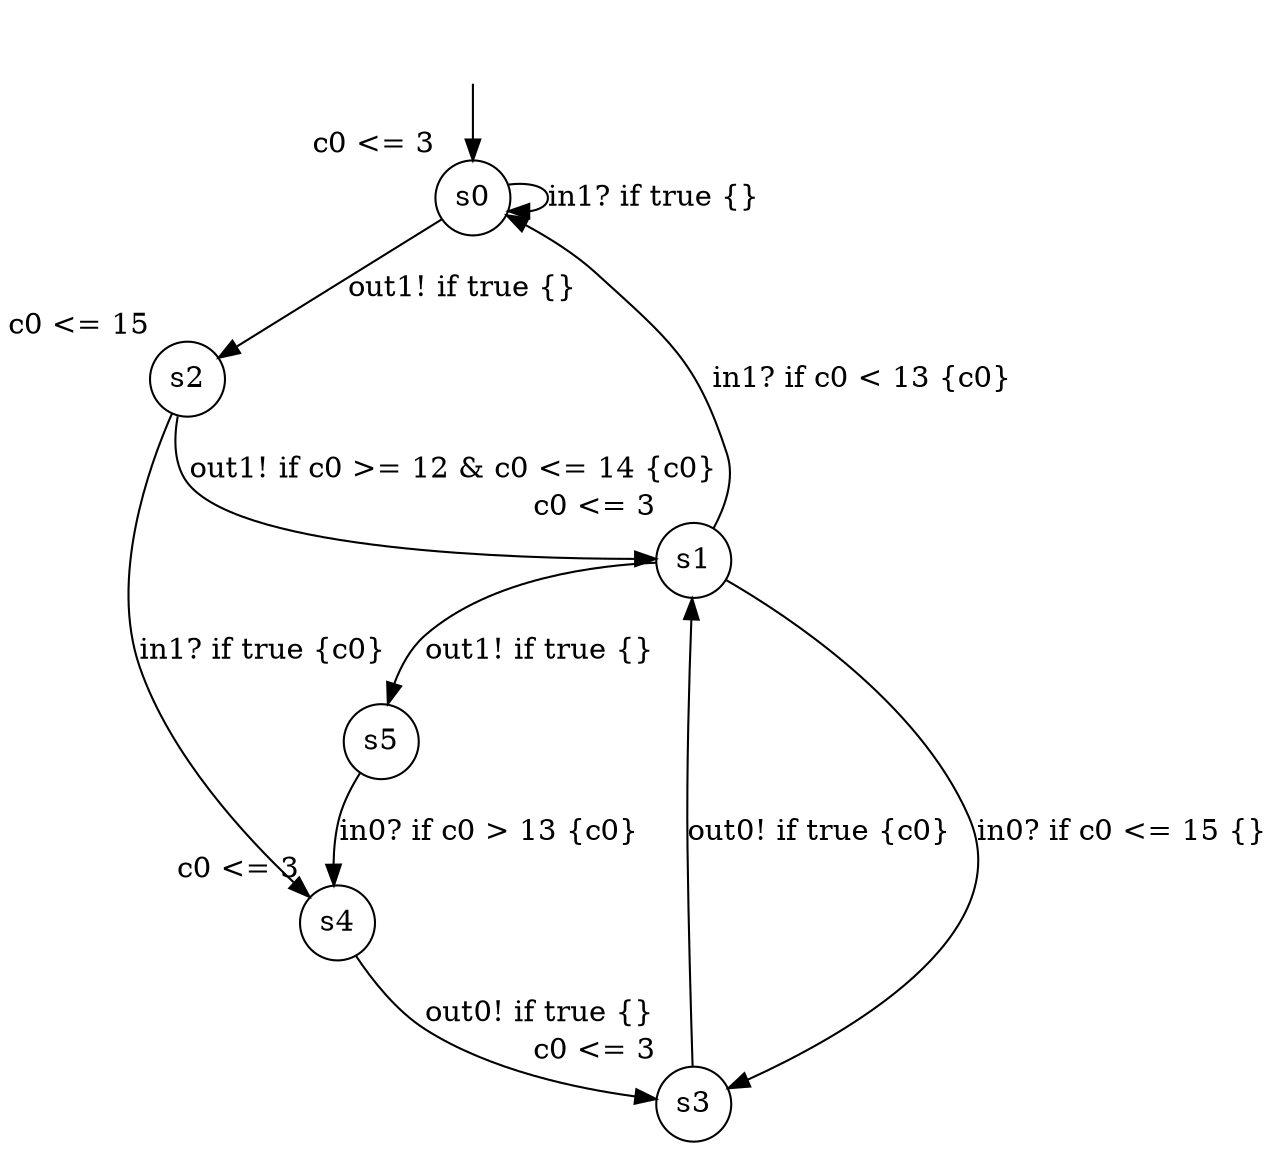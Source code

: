 digraph g {
__start0 [label="" shape="none"];
s0 [shape="circle" margin=0 label="s0", xlabel="c0 <= 3"];
s1 [shape="circle" margin=0 label="s1", xlabel="c0 <= 3"];
s2 [shape="circle" margin=0 label="s2", xlabel="c0 <= 15"];
s3 [shape="circle" margin=0 label="s3", xlabel="c0 <= 3"];
s4 [shape="circle" margin=0 label="s4", xlabel="c0 <= 3"];
s5 [shape="circle" margin=0 label="s5"];
s0 -> s0 [label="in1? if true {} "];
s0 -> s2 [label="out1! if true {} "];
s1 -> s3 [label="in0? if c0 <= 15 {} "];
s1 -> s5 [label="out1! if true {} "];
s1 -> s0 [label="in1? if c0 < 13 {c0} "];
s2 -> s1 [label="out1! if c0 >= 12 & c0 <= 14 {c0} "];
s2 -> s4 [label="in1? if true {c0} "];
s3 -> s1 [label="out0! if true {c0} "];
s4 -> s3 [label="out0! if true {} "];
s5 -> s4 [label="in0? if c0 > 13 {c0} "];
__start0 -> s0;
}
